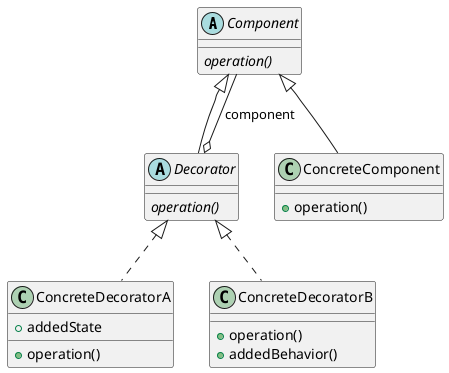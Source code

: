 @startuml decorator
abstract Component{
  {abstract} operation()
}
class ConcreteComponent{
  + operation()
}
abstract Decorator{
  {abstract} operation()
}
class ConcreteDecoratorA{
  + addedState
  + operation()
}
class ConcreteDecoratorB{
  + operation()
  + addedBehavior()
}

ConcreteComponent -up-|> Component
Decorator -up-|> Component
Decorator o-up- Component : component
ConcreteDecoratorA .up.|>Decorator
ConcreteDecoratorB .up.|>Decorator
@enduml
